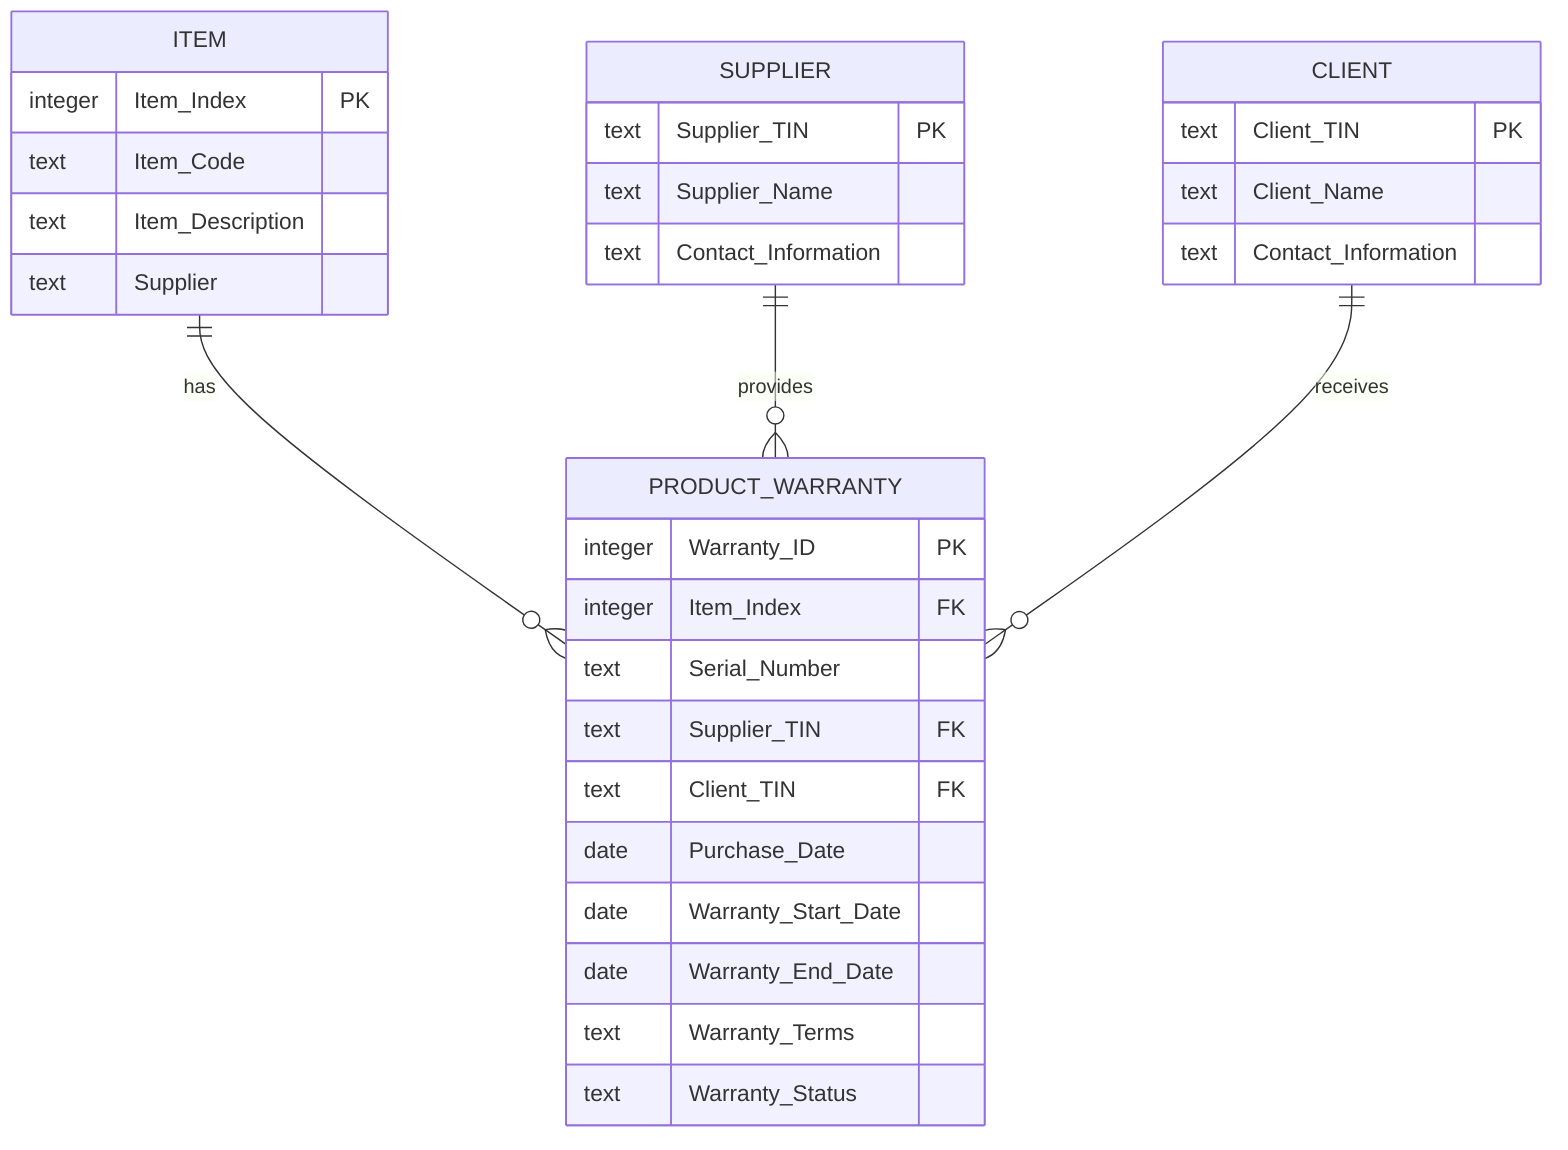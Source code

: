 ---
id: bf4615d5-a349-4b29-9f17-029ab169f12a
---
erDiagram
    ITEM ||--o{ PRODUCT_WARRANTY : "has"
    SUPPLIER ||--o{ PRODUCT_WARRANTY : "provides"
    CLIENT ||--o{ PRODUCT_WARRANTY : "receives"

    PRODUCT_WARRANTY {
        integer Warranty_ID PK
        integer Item_Index FK
        text Serial_Number
        text Supplier_TIN FK
        text Client_TIN FK
        date Purchase_Date
        date Warranty_Start_Date
        date Warranty_End_Date
        text Warranty_Terms
        text Warranty_Status
    }

    ITEM {
        integer Item_Index PK
        text Item_Code
        text Item_Description
        text Supplier
    }

    SUPPLIER {
        text Supplier_TIN PK
        text Supplier_Name
        text Contact_Information
    }

    CLIENT {
        text Client_TIN PK
        text Client_Name
        text Contact_Information
    }
